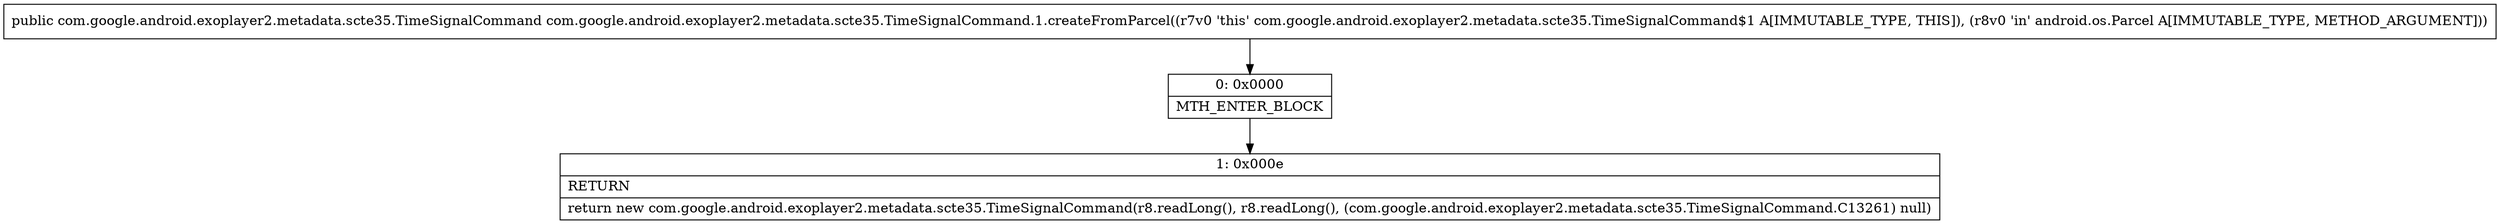 digraph "CFG forcom.google.android.exoplayer2.metadata.scte35.TimeSignalCommand.1.createFromParcel(Landroid\/os\/Parcel;)Lcom\/google\/android\/exoplayer2\/metadata\/scte35\/TimeSignalCommand;" {
Node_0 [shape=record,label="{0\:\ 0x0000|MTH_ENTER_BLOCK\l}"];
Node_1 [shape=record,label="{1\:\ 0x000e|RETURN\l|return new com.google.android.exoplayer2.metadata.scte35.TimeSignalCommand(r8.readLong(), r8.readLong(), (com.google.android.exoplayer2.metadata.scte35.TimeSignalCommand.C13261) null)\l}"];
MethodNode[shape=record,label="{public com.google.android.exoplayer2.metadata.scte35.TimeSignalCommand com.google.android.exoplayer2.metadata.scte35.TimeSignalCommand.1.createFromParcel((r7v0 'this' com.google.android.exoplayer2.metadata.scte35.TimeSignalCommand$1 A[IMMUTABLE_TYPE, THIS]), (r8v0 'in' android.os.Parcel A[IMMUTABLE_TYPE, METHOD_ARGUMENT])) }"];
MethodNode -> Node_0;
Node_0 -> Node_1;
}

